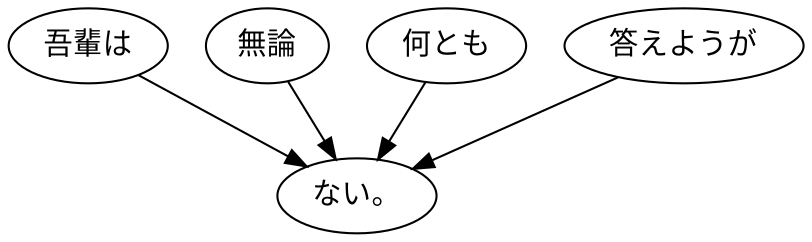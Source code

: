 digraph graph4598 {
	node0 [label="吾輩は"];
	node1 [label="無論"];
	node2 [label="何とも"];
	node3 [label="答えようが"];
	node4 [label="ない。"];
	node0 -> node4;
	node1 -> node4;
	node2 -> node4;
	node3 -> node4;
}
